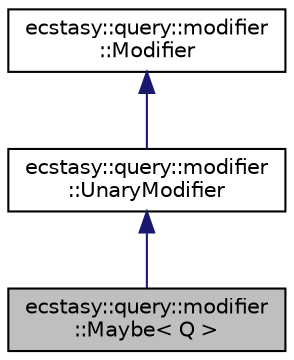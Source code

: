 digraph "ecstasy::query::modifier::Maybe&lt; Q &gt;"
{
 // LATEX_PDF_SIZE
  edge [fontname="Helvetica",fontsize="10",labelfontname="Helvetica",labelfontsize="10"];
  node [fontname="Helvetica",fontsize="10",shape=record];
  Node1 [label="ecstasy::query::modifier\l::Maybe\< Q \>",height=0.2,width=0.4,color="black", fillcolor="grey75", style="filled", fontcolor="black",tooltip="Query modifier which returns a std::optional filled when the data is existing."];
  Node2 -> Node1 [dir="back",color="midnightblue",fontsize="10",style="solid",fontname="Helvetica"];
  Node2 [label="ecstasy::query::modifier\l::UnaryModifier",height=0.2,width=0.4,color="black", fillcolor="white", style="filled",URL="$classecstasy_1_1query_1_1modifier_1_1_unary_modifier.html",tooltip="Base class for all query binary modifiers."];
  Node3 -> Node2 [dir="back",color="midnightblue",fontsize="10",style="solid",fontname="Helvetica"];
  Node3 [label="ecstasy::query::modifier\l::Modifier",height=0.2,width=0.4,color="black", fillcolor="white", style="filled",URL="$classecstasy_1_1query_1_1modifier_1_1_modifier.html",tooltip="Base class for all query modifiers."];
}
